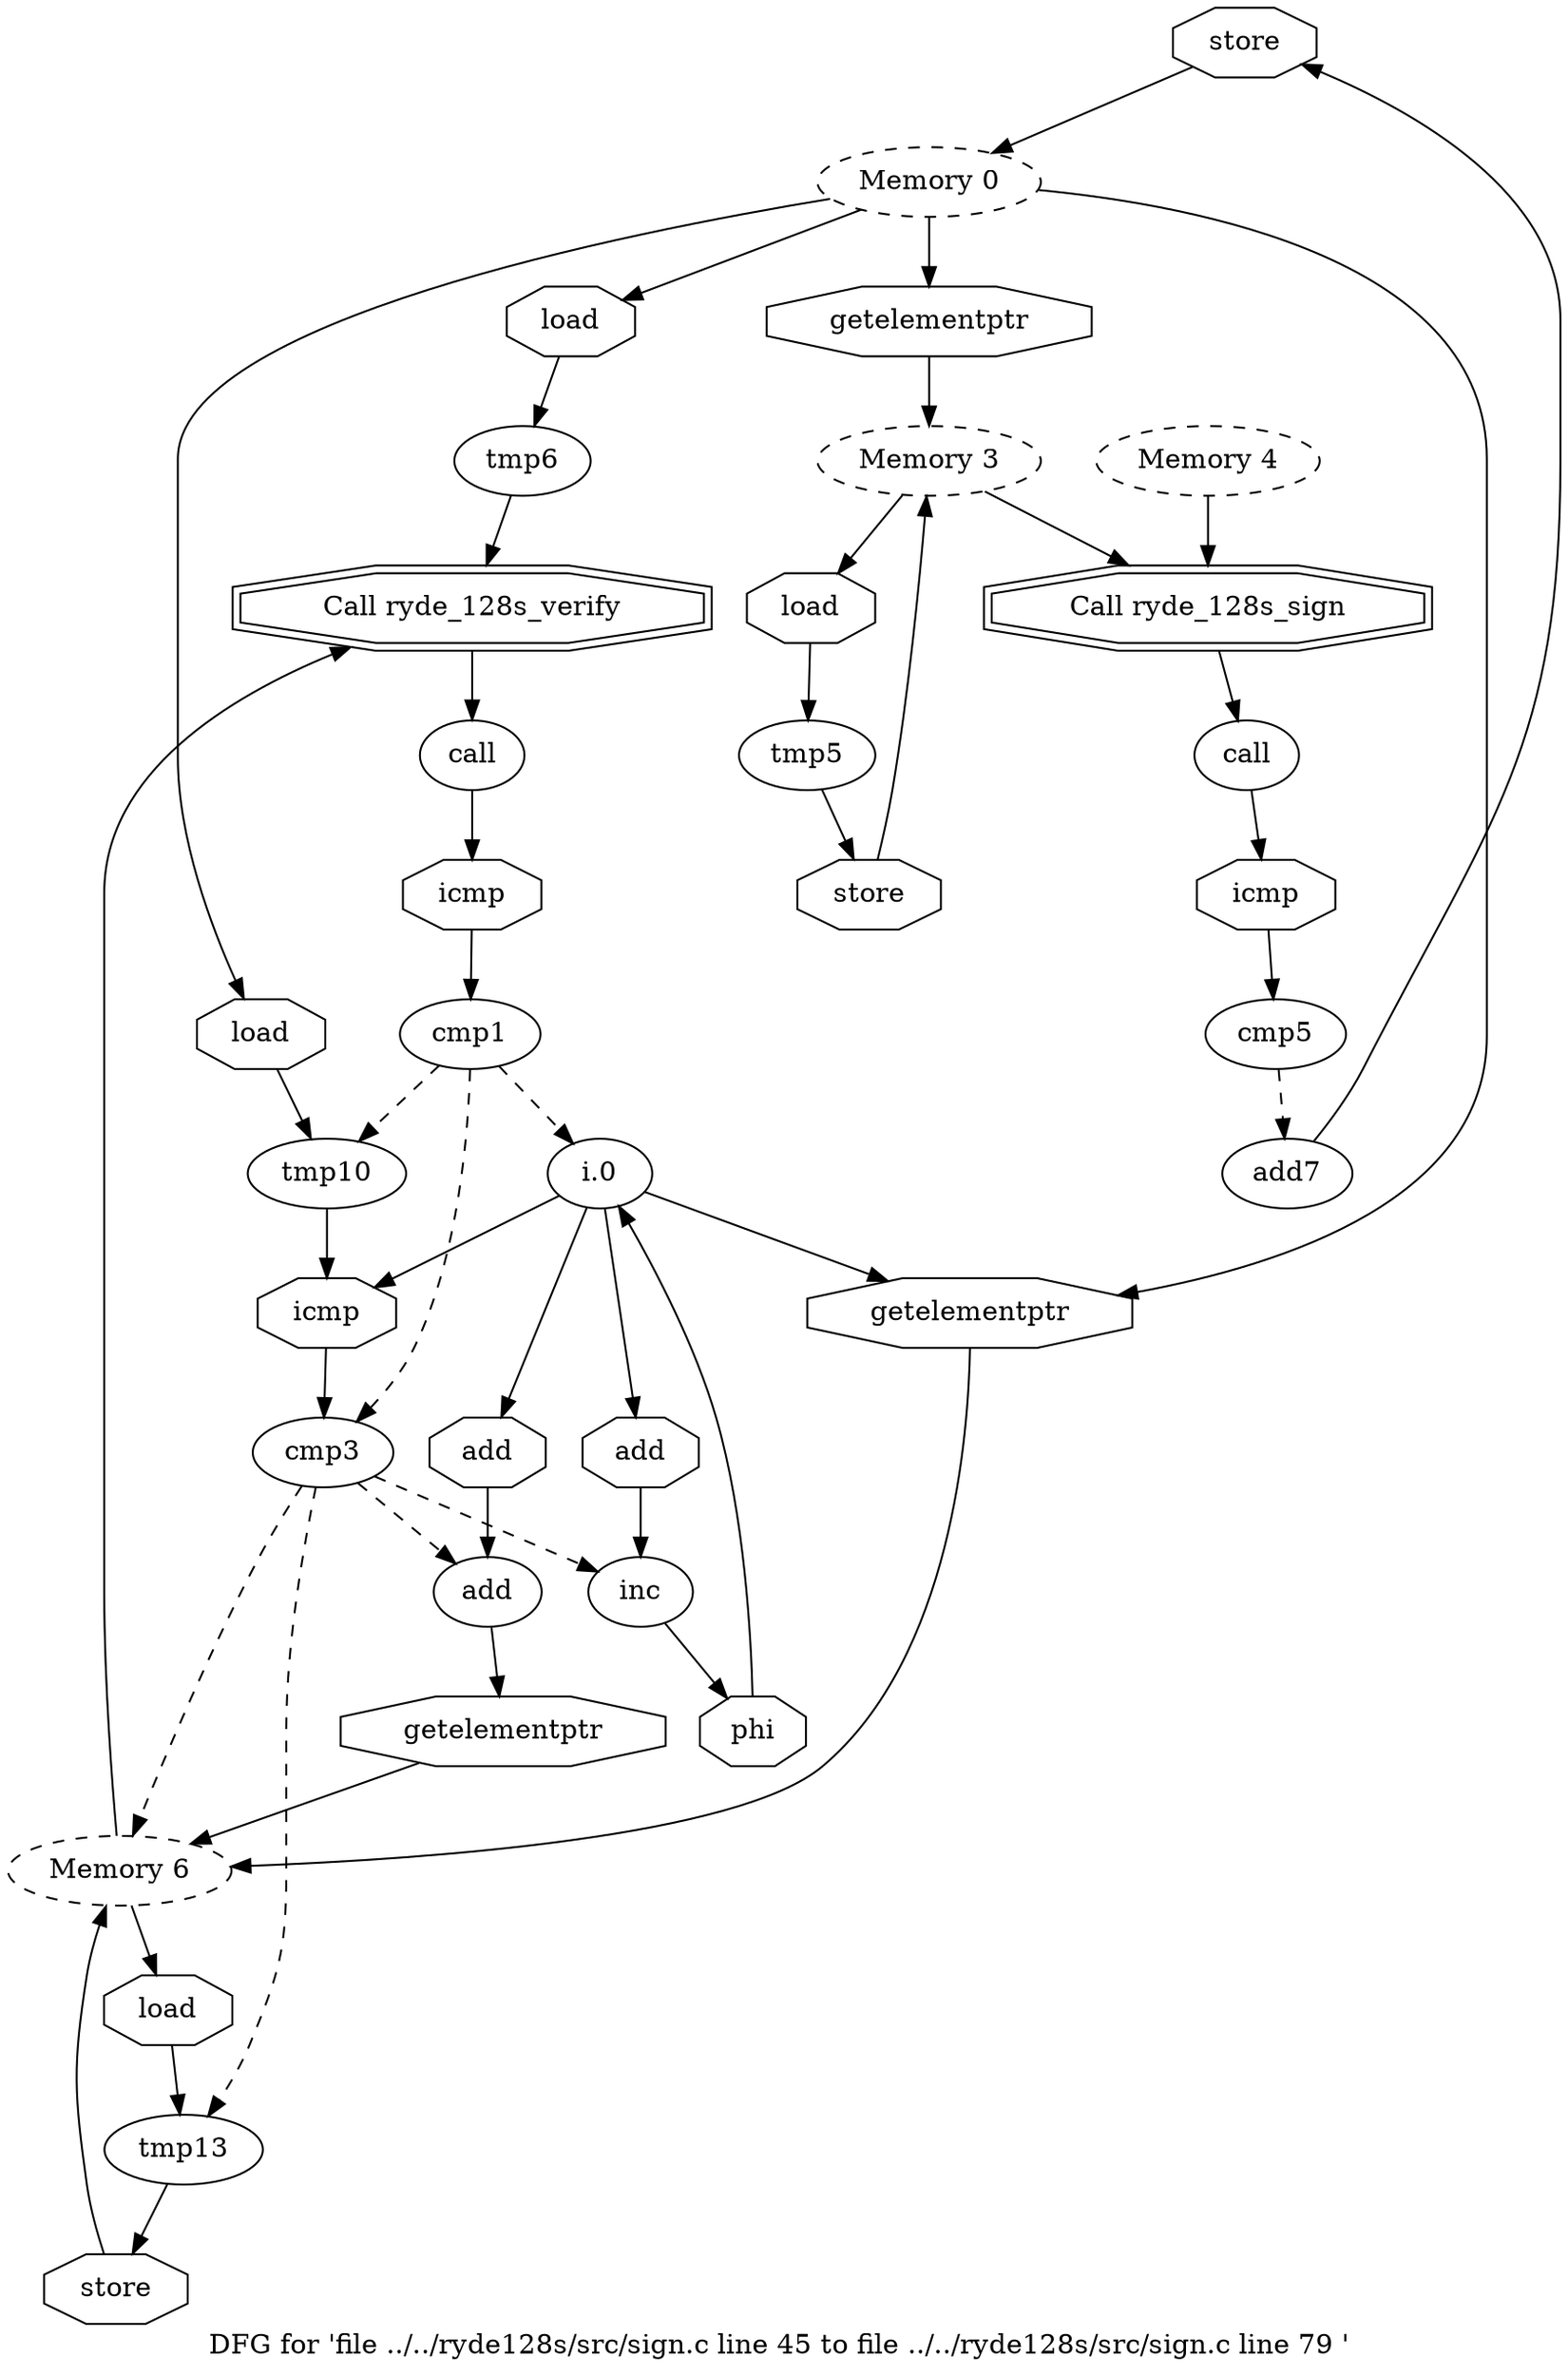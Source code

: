 digraph "DFG for 'file ../../ryde128s/src/sign.c line 45 to file ../../ryde128s/src/sign.c line 79 '  "{
label="DFG for 'file ../../ryde128s/src/sign.c line 45 to file ../../ryde128s/src/sign.c line 79 ' ";
node_194[shape=octagon,style=solid,label="store"]
node_184[shape=ellipse,style=dashed,label="Memory 0"]
"node_194"->"node_184"
node_195[shape=ellipse,style=dashed,label="Memory 6"]
node_199[shape=doubleoctagon,style=solid,label="Call ryde_128s_verify"]
"node_195"->"node_199"
node_214[shape=octagon,style=solid,label="load"]
"node_195"->"node_214"
node_196[shape=ellipse,style=solid,label="tmp6"]
"node_196"->"node_199"
node_197[shape=octagon,style=solid,label="load"]
"node_197"->"node_196"
node_198[shape=ellipse,style=solid,label="call"]
node_201[shape=octagon,style=solid,label="icmp"]
"node_198"->"node_201"
"node_199"->"node_198"
node_200[shape=ellipse,style=solid,label="cmp1"]
node_202[shape=ellipse,style=solid,label="i.0"]
"node_200"->"node_202" [style=dashed]
node_206[shape=ellipse,style=solid,label="tmp10"]
"node_200"->"node_206" [style=dashed]
node_208[shape=ellipse,style=solid,label="cmp3"]
"node_200"->"node_208" [style=dashed]
"node_201"->"node_200"
node_205[shape=octagon,style=solid,label="add"]
"node_202"->"node_205"
node_209[shape=octagon,style=solid,label="icmp"]
"node_202"->"node_209"
node_211[shape=octagon,style=solid,label="add"]
"node_202"->"node_211"
node_215[shape=octagon,style=solid,label="getelementptr"]
"node_202"->"node_215"
node_203[shape=octagon,style=solid,label="phi"]
"node_203"->"node_202"
node_204[shape=ellipse,style=solid,label="inc"]
"node_204"->"node_203"
"node_205"->"node_204"
"node_206"->"node_209"
node_207[shape=octagon,style=solid,label="load"]
"node_207"->"node_206"
"node_208"->"node_195" [style=dashed]
"node_208"->"node_204" [style=dashed]
node_210[shape=ellipse,style=solid,label="add"]
"node_208"->"node_210" [style=dashed]
node_213[shape=ellipse,style=solid,label="tmp13"]
"node_208"->"node_213" [style=dashed]
node_188[shape=ellipse,style=solid,label="call"]
node_192[shape=octagon,style=solid,label="icmp"]
"node_188"->"node_192"
node_187[shape=octagon,style=solid,label="store"]
node_182[shape=ellipse,style=dashed,label="Memory 3"]
"node_187"->"node_182"
node_186[shape=octagon,style=solid,label="load"]
node_185[shape=ellipse,style=solid,label="tmp5"]
"node_186"->"node_185"
"node_185"->"node_187"
"node_184"->"node_197"
"node_184"->"node_207"
"node_184"->"node_215"
node_183[shape=octagon,style=solid,label="getelementptr"]
"node_184"->"node_183"
node_189[shape=doubleoctagon,style=solid,label="Call ryde_128s_sign"]
"node_189"->"node_188"
node_190[shape=ellipse,style=dashed,label="Memory 4"]
"node_190"->"node_189"
node_191[shape=ellipse,style=solid,label="cmp5"]
node_193[shape=ellipse,style=solid,label="add7"]
"node_191"->"node_193" [style=dashed]
"node_192"->"node_191"
"node_193"->"node_194"
"node_209"->"node_208"
node_212[shape=octagon,style=solid,label="getelementptr"]
"node_210"->"node_212"
"node_211"->"node_210"
"node_212"->"node_195"
node_216[shape=octagon,style=solid,label="store"]
"node_213"->"node_216"
"node_214"->"node_213"
"node_215"->"node_195"
"node_216"->"node_195"
"node_183"->"node_182"
"node_182"->"node_186"
"node_182"->"node_189"
}

